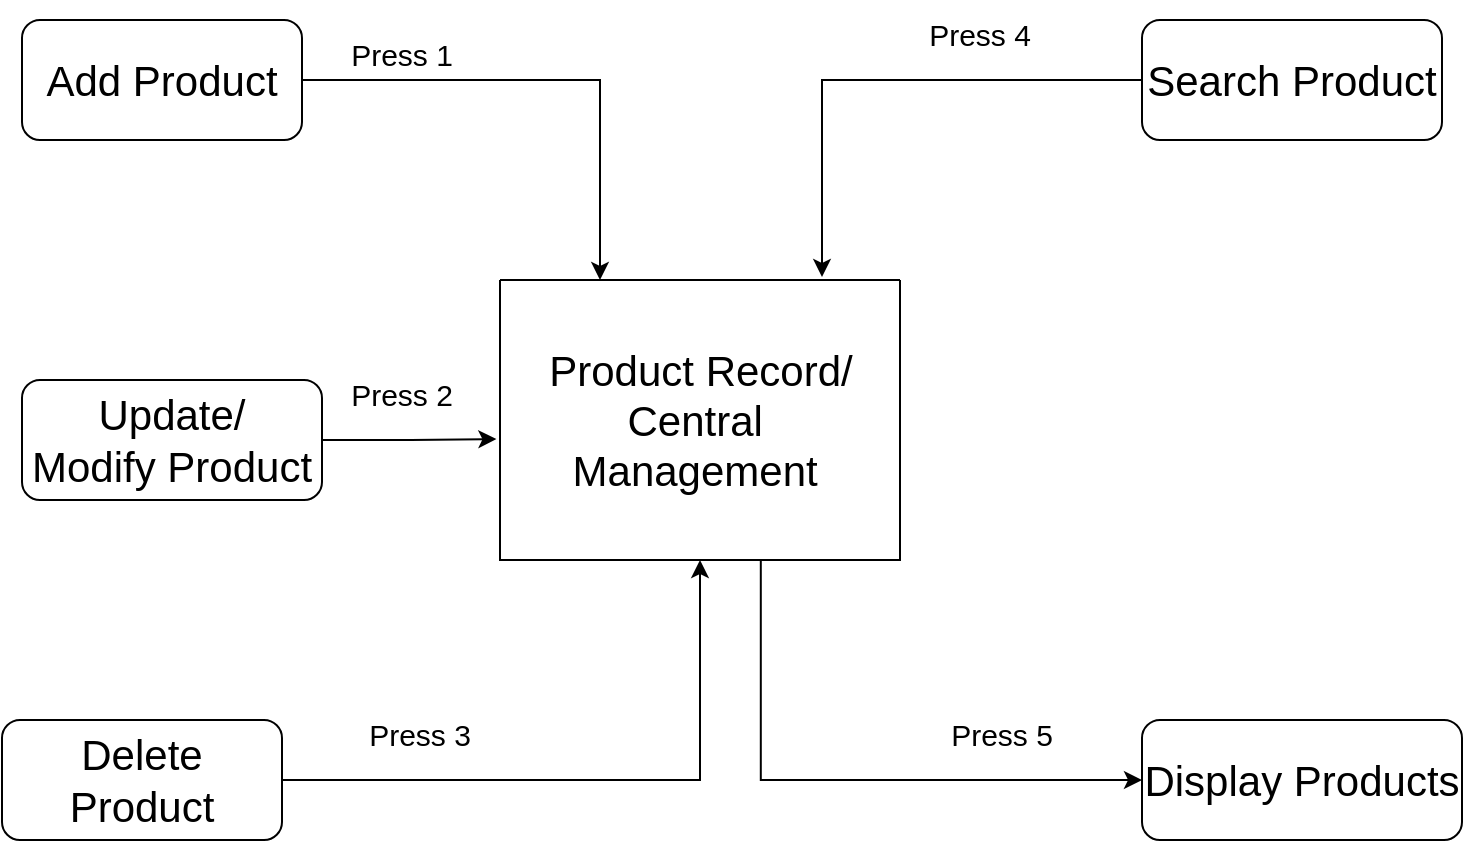 <mxfile version="17.2.5" type="github" pages="2">
  <diagram id="C5RBs43oDa-KdzZeNtuy" name="Page-1">
    <mxGraphModel dx="1221" dy="689" grid="1" gridSize="10" guides="1" tooltips="1" connect="1" arrows="1" fold="1" page="1" pageScale="1" pageWidth="827" pageHeight="1169" math="0" shadow="0">
      <root>
        <mxCell id="WIyWlLk6GJQsqaUBKTNV-0" />
        <mxCell id="WIyWlLk6GJQsqaUBKTNV-1" parent="WIyWlLk6GJQsqaUBKTNV-0" />
        <mxCell id="jC6Py0MD1AjjmSCf3ilX-22" style="edgeStyle=orthogonalEdgeStyle;rounded=0;orthogonalLoop=1;jettySize=auto;html=1;fontSize=21;exitX=0.652;exitY=0.998;exitDx=0;exitDy=0;exitPerimeter=0;entryX=0;entryY=0.5;entryDx=0;entryDy=0;" edge="1" parent="WIyWlLk6GJQsqaUBKTNV-1" source="jC6Py0MD1AjjmSCf3ilX-0" target="jC6Py0MD1AjjmSCf3ilX-20">
          <mxGeometry relative="1" as="geometry">
            <mxPoint x="610" y="530" as="targetPoint" />
            <Array as="points">
              <mxPoint x="429" y="530" />
            </Array>
          </mxGeometry>
        </mxCell>
        <mxCell id="jC6Py0MD1AjjmSCf3ilX-0" value="" style="swimlane;startSize=0;" vertex="1" parent="WIyWlLk6GJQsqaUBKTNV-1">
          <mxGeometry x="299" y="280" width="200" height="140" as="geometry" />
        </mxCell>
        <mxCell id="jC6Py0MD1AjjmSCf3ilX-1" value="&lt;span style=&quot;font-size: 21px&quot;&gt;Product&amp;nbsp;Record/&lt;br&gt;Central&amp;nbsp;&lt;br&gt;Management&amp;nbsp;&lt;br&gt;&lt;/span&gt;" style="text;html=1;align=center;verticalAlign=middle;resizable=0;points=[];autosize=1;strokeColor=none;fillColor=none;" vertex="1" parent="jC6Py0MD1AjjmSCf3ilX-0">
          <mxGeometry x="15" y="40" width="170" height="60" as="geometry" />
        </mxCell>
        <mxCell id="jC6Py0MD1AjjmSCf3ilX-11" style="edgeStyle=orthogonalEdgeStyle;rounded=0;orthogonalLoop=1;jettySize=auto;html=1;entryX=0.25;entryY=0;entryDx=0;entryDy=0;fontSize=21;" edge="1" parent="WIyWlLk6GJQsqaUBKTNV-1" source="jC6Py0MD1AjjmSCf3ilX-2" target="jC6Py0MD1AjjmSCf3ilX-0">
          <mxGeometry relative="1" as="geometry" />
        </mxCell>
        <mxCell id="jC6Py0MD1AjjmSCf3ilX-2" value="&lt;font style=&quot;font-size: 21px&quot;&gt;Add Product&lt;/font&gt;" style="rounded=1;whiteSpace=wrap;html=1;fontSize=23;" vertex="1" parent="WIyWlLk6GJQsqaUBKTNV-1">
          <mxGeometry x="60" y="150" width="140" height="60" as="geometry" />
        </mxCell>
        <mxCell id="jC6Py0MD1AjjmSCf3ilX-16" style="edgeStyle=orthogonalEdgeStyle;rounded=0;orthogonalLoop=1;jettySize=auto;html=1;entryX=0.5;entryY=1;entryDx=0;entryDy=0;fontSize=15;" edge="1" parent="WIyWlLk6GJQsqaUBKTNV-1" source="jC6Py0MD1AjjmSCf3ilX-4" target="jC6Py0MD1AjjmSCf3ilX-0">
          <mxGeometry relative="1" as="geometry" />
        </mxCell>
        <mxCell id="jC6Py0MD1AjjmSCf3ilX-4" value="Delete Product" style="rounded=1;whiteSpace=wrap;html=1;fontSize=21;" vertex="1" parent="WIyWlLk6GJQsqaUBKTNV-1">
          <mxGeometry x="50" y="500" width="140" height="60" as="geometry" />
        </mxCell>
        <mxCell id="jC6Py0MD1AjjmSCf3ilX-8" style="edgeStyle=orthogonalEdgeStyle;rounded=0;orthogonalLoop=1;jettySize=auto;html=1;entryX=-0.009;entryY=0.568;entryDx=0;entryDy=0;entryPerimeter=0;fontSize=21;" edge="1" parent="WIyWlLk6GJQsqaUBKTNV-1" source="jC6Py0MD1AjjmSCf3ilX-6" target="jC6Py0MD1AjjmSCf3ilX-0">
          <mxGeometry relative="1" as="geometry" />
        </mxCell>
        <mxCell id="jC6Py0MD1AjjmSCf3ilX-6" value="Update/&lt;br&gt;Modify Product" style="rounded=1;whiteSpace=wrap;html=1;fontSize=21;" vertex="1" parent="WIyWlLk6GJQsqaUBKTNV-1">
          <mxGeometry x="60" y="330" width="150" height="60" as="geometry" />
        </mxCell>
        <mxCell id="jC6Py0MD1AjjmSCf3ilX-12" value="&lt;font style=&quot;font-size: 15px&quot;&gt;Press 1&lt;/font&gt;" style="text;html=1;strokeColor=none;fillColor=none;align=center;verticalAlign=middle;whiteSpace=wrap;rounded=0;fontSize=21;strokeWidth=0;" vertex="1" parent="WIyWlLk6GJQsqaUBKTNV-1">
          <mxGeometry x="210" y="150" width="80" height="30" as="geometry" />
        </mxCell>
        <mxCell id="jC6Py0MD1AjjmSCf3ilX-13" value="&lt;font style=&quot;font-size: 15px&quot;&gt;Press 2&lt;/font&gt;" style="text;html=1;strokeColor=none;fillColor=none;align=center;verticalAlign=middle;whiteSpace=wrap;rounded=0;fontSize=21;strokeWidth=0;" vertex="1" parent="WIyWlLk6GJQsqaUBKTNV-1">
          <mxGeometry x="210" y="320" width="80" height="30" as="geometry" />
        </mxCell>
        <mxCell id="jC6Py0MD1AjjmSCf3ilX-14" value="&lt;font style=&quot;font-size: 15px&quot;&gt;Press 3&lt;/font&gt;" style="text;html=1;strokeColor=none;fillColor=none;align=center;verticalAlign=middle;whiteSpace=wrap;rounded=0;fontSize=21;strokeWidth=0;" vertex="1" parent="WIyWlLk6GJQsqaUBKTNV-1">
          <mxGeometry x="219" y="490" width="80" height="30" as="geometry" />
        </mxCell>
        <mxCell id="jC6Py0MD1AjjmSCf3ilX-18" style="edgeStyle=orthogonalEdgeStyle;rounded=0;orthogonalLoop=1;jettySize=auto;html=1;entryX=0.805;entryY=-0.011;entryDx=0;entryDy=0;entryPerimeter=0;fontSize=21;" edge="1" parent="WIyWlLk6GJQsqaUBKTNV-1" source="jC6Py0MD1AjjmSCf3ilX-17" target="jC6Py0MD1AjjmSCf3ilX-0">
          <mxGeometry relative="1" as="geometry" />
        </mxCell>
        <mxCell id="jC6Py0MD1AjjmSCf3ilX-17" value="&lt;font style=&quot;font-size: 21px&quot;&gt;Search Product&lt;/font&gt;" style="rounded=1;whiteSpace=wrap;html=1;fontSize=15;strokeWidth=1;" vertex="1" parent="WIyWlLk6GJQsqaUBKTNV-1">
          <mxGeometry x="620" y="150" width="150" height="60" as="geometry" />
        </mxCell>
        <mxCell id="jC6Py0MD1AjjmSCf3ilX-19" value="&lt;font style=&quot;font-size: 15px&quot;&gt;Press 4&lt;/font&gt;" style="text;html=1;strokeColor=none;fillColor=none;align=center;verticalAlign=middle;whiteSpace=wrap;rounded=0;fontSize=21;strokeWidth=0;" vertex="1" parent="WIyWlLk6GJQsqaUBKTNV-1">
          <mxGeometry x="499" y="140" width="80" height="30" as="geometry" />
        </mxCell>
        <mxCell id="jC6Py0MD1AjjmSCf3ilX-20" value="Display Products" style="rounded=1;whiteSpace=wrap;html=1;fontSize=21;strokeWidth=1;" vertex="1" parent="WIyWlLk6GJQsqaUBKTNV-1">
          <mxGeometry x="620" y="500" width="160" height="60" as="geometry" />
        </mxCell>
        <mxCell id="jC6Py0MD1AjjmSCf3ilX-24" value="&lt;font style=&quot;font-size: 15px&quot;&gt;Press 5&lt;/font&gt;" style="text;html=1;strokeColor=none;fillColor=none;align=center;verticalAlign=middle;whiteSpace=wrap;rounded=0;fontSize=21;strokeWidth=0;" vertex="1" parent="WIyWlLk6GJQsqaUBKTNV-1">
          <mxGeometry x="510" y="490" width="80" height="30" as="geometry" />
        </mxCell>
      </root>
    </mxGraphModel>
  </diagram>
  <diagram id="lfo21vmaVO4veRZCL46n" name="Page-2">
    <mxGraphModel dx="1038" dy="586" grid="1" gridSize="10" guides="1" tooltips="1" connect="1" arrows="1" fold="1" page="1" pageScale="1" pageWidth="827" pageHeight="1169" math="0" shadow="0">
      <root>
        <mxCell id="0" />
        <mxCell id="1" parent="0" />
        <mxCell id="uMyGQ0SuspIz4fF5nYh_-30" style="edgeStyle=orthogonalEdgeStyle;rounded=0;orthogonalLoop=1;jettySize=auto;html=1;entryX=1;entryY=0.5;entryDx=0;entryDy=0;fontSize=12;" edge="1" parent="1" source="uMyGQ0SuspIz4fF5nYh_-1" target="uMyGQ0SuspIz4fF5nYh_-27">
          <mxGeometry relative="1" as="geometry">
            <Array as="points">
              <mxPoint x="680" y="510" />
            </Array>
          </mxGeometry>
        </mxCell>
        <mxCell id="uMyGQ0SuspIz4fF5nYh_-1" value="Container" style="swimlane;fontSize=21;strokeWidth=1;fontStyle=0;startSize=40;" vertex="1" parent="1">
          <mxGeometry x="620" y="230" width="120" height="200" as="geometry" />
        </mxCell>
        <mxCell id="uMyGQ0SuspIz4fF5nYh_-2" value="&lt;font style=&quot;font-size: 20px&quot;&gt;Data&lt;br&gt;Record&lt;br&gt;in List&lt;/font&gt;" style="text;html=1;align=center;verticalAlign=middle;resizable=0;points=[];autosize=1;strokeColor=none;fillColor=none;fontSize=21;" vertex="1" parent="uMyGQ0SuspIz4fF5nYh_-1">
          <mxGeometry x="20" y="80" width="80" height="80" as="geometry" />
        </mxCell>
        <mxCell id="uMyGQ0SuspIz4fF5nYh_-12" style="edgeStyle=orthogonalEdgeStyle;rounded=0;orthogonalLoop=1;jettySize=auto;html=1;fontSize=15;" edge="1" parent="1" source="uMyGQ0SuspIz4fF5nYh_-3">
          <mxGeometry relative="1" as="geometry">
            <mxPoint x="190" y="330" as="targetPoint" />
          </mxGeometry>
        </mxCell>
        <mxCell id="uMyGQ0SuspIz4fF5nYh_-21" style="edgeStyle=orthogonalEdgeStyle;rounded=0;orthogonalLoop=1;jettySize=auto;html=1;fontSize=12;entryX=0;entryY=0.5;entryDx=0;entryDy=0;" edge="1" parent="1" source="uMyGQ0SuspIz4fF5nYh_-3" target="uMyGQ0SuspIz4fF5nYh_-19">
          <mxGeometry relative="1" as="geometry">
            <mxPoint x="55" y="180" as="targetPoint" />
            <Array as="points">
              <mxPoint x="55" y="180" />
            </Array>
          </mxGeometry>
        </mxCell>
        <mxCell id="uMyGQ0SuspIz4fF5nYh_-3" value="&lt;font style=&quot;font-size: 15px&quot;&gt;Inventory&amp;nbsp;&lt;br&gt;Manager&lt;/font&gt;" style="shape=umlActor;verticalLabelPosition=bottom;verticalAlign=top;html=1;outlineConnect=0;fontSize=20;strokeWidth=1;" vertex="1" parent="1">
          <mxGeometry x="40" y="300" width="30" height="60" as="geometry" />
        </mxCell>
        <mxCell id="uMyGQ0SuspIz4fF5nYh_-14" style="edgeStyle=orthogonalEdgeStyle;rounded=0;orthogonalLoop=1;jettySize=auto;html=1;entryX=0;entryY=0.5;entryDx=0;entryDy=0;fontSize=12;" edge="1" parent="1" source="uMyGQ0SuspIz4fF5nYh_-10" target="uMyGQ0SuspIz4fF5nYh_-1">
          <mxGeometry relative="1" as="geometry" />
        </mxCell>
        <mxCell id="uMyGQ0SuspIz4fF5nYh_-10" value="Add/Delete&lt;br&gt;Product&amp;nbsp;" style="rounded=1;whiteSpace=wrap;html=1;fontSize=15;strokeWidth=1;" vertex="1" parent="1">
          <mxGeometry x="190" y="300" width="120" height="60" as="geometry" />
        </mxCell>
        <mxCell id="uMyGQ0SuspIz4fF5nYh_-13" value="&lt;font style=&quot;font-size: 12px&quot;&gt;Add: Press 1&lt;/font&gt;" style="text;html=1;strokeColor=none;fillColor=none;align=center;verticalAlign=middle;whiteSpace=wrap;rounded=0;fontSize=15;" vertex="1" parent="1">
          <mxGeometry x="70" y="300" width="120" height="30" as="geometry" />
        </mxCell>
        <mxCell id="uMyGQ0SuspIz4fF5nYh_-15" value="&lt;span style=&quot;font-size: 12px&quot;&gt;Adds new product to Inventory&lt;/span&gt;" style="text;html=1;strokeColor=none;fillColor=none;align=center;verticalAlign=middle;whiteSpace=wrap;rounded=0;fontSize=15;" vertex="1" parent="1">
          <mxGeometry x="370" y="300" width="200" height="30" as="geometry" />
        </mxCell>
        <mxCell id="uMyGQ0SuspIz4fF5nYh_-16" value="&lt;span style=&quot;font-size: 12px&quot;&gt;Deletes product in Inventory if it exits&amp;nbsp;&lt;/span&gt;" style="text;html=1;strokeColor=none;fillColor=none;align=center;verticalAlign=middle;whiteSpace=wrap;rounded=0;fontSize=15;" vertex="1" parent="1">
          <mxGeometry x="370" y="330" width="210" height="30" as="geometry" />
        </mxCell>
        <mxCell id="uMyGQ0SuspIz4fF5nYh_-24" style="edgeStyle=orthogonalEdgeStyle;rounded=0;orthogonalLoop=1;jettySize=auto;html=1;fontSize=12;entryX=0.5;entryY=0;entryDx=0;entryDy=0;" edge="1" parent="1" source="uMyGQ0SuspIz4fF5nYh_-19" target="uMyGQ0SuspIz4fF5nYh_-1">
          <mxGeometry relative="1" as="geometry">
            <mxPoint x="690" y="180" as="targetPoint" />
          </mxGeometry>
        </mxCell>
        <mxCell id="uMyGQ0SuspIz4fF5nYh_-19" value="Modify/&lt;br&gt;Search Product&amp;nbsp;" style="rounded=1;whiteSpace=wrap;html=1;fontSize=15;strokeWidth=1;" vertex="1" parent="1">
          <mxGeometry x="190" y="150" width="120" height="60" as="geometry" />
        </mxCell>
        <mxCell id="uMyGQ0SuspIz4fF5nYh_-20" value="&lt;font style=&quot;font-size: 12px&quot;&gt;Delete: Press 3&lt;/font&gt;" style="text;html=1;strokeColor=none;fillColor=none;align=center;verticalAlign=middle;whiteSpace=wrap;rounded=0;fontSize=15;" vertex="1" parent="1">
          <mxGeometry x="70" y="330" width="120" height="30" as="geometry" />
        </mxCell>
        <mxCell id="uMyGQ0SuspIz4fF5nYh_-22" value="&lt;font style=&quot;font-size: 12px&quot;&gt;Delete: Press 2&lt;/font&gt;" style="text;html=1;strokeColor=none;fillColor=none;align=center;verticalAlign=middle;whiteSpace=wrap;rounded=0;fontSize=15;" vertex="1" parent="1">
          <mxGeometry x="60" y="150" width="100" height="30" as="geometry" />
        </mxCell>
        <mxCell id="uMyGQ0SuspIz4fF5nYh_-23" value="&lt;font style=&quot;font-size: 12px&quot;&gt;Delete: Press 4&lt;/font&gt;" style="text;html=1;strokeColor=none;fillColor=none;align=center;verticalAlign=middle;whiteSpace=wrap;rounded=0;fontSize=15;" vertex="1" parent="1">
          <mxGeometry x="60" y="180" width="100" height="30" as="geometry" />
        </mxCell>
        <mxCell id="uMyGQ0SuspIz4fF5nYh_-25" value="&lt;span style=&quot;font-size: 12px&quot;&gt;Modify/Edit product to Inventory&lt;/span&gt;" style="text;html=1;strokeColor=none;fillColor=none;align=center;verticalAlign=middle;whiteSpace=wrap;rounded=0;fontSize=15;" vertex="1" parent="1">
          <mxGeometry x="360" y="150" width="200" height="30" as="geometry" />
        </mxCell>
        <mxCell id="uMyGQ0SuspIz4fF5nYh_-26" value="&lt;span style=&quot;font-size: 12px&quot;&gt;Will search product to Inventory&lt;/span&gt;" style="text;html=1;strokeColor=none;fillColor=none;align=center;verticalAlign=middle;whiteSpace=wrap;rounded=0;fontSize=15;" vertex="1" parent="1">
          <mxGeometry x="360" y="180" width="200" height="30" as="geometry" />
        </mxCell>
        <mxCell id="uMyGQ0SuspIz4fF5nYh_-27" value="Display&lt;br&gt;&amp;nbsp;Product&amp;nbsp;" style="rounded=1;whiteSpace=wrap;html=1;fontSize=15;strokeWidth=1;" vertex="1" parent="1">
          <mxGeometry x="190" y="480" width="120" height="60" as="geometry" />
        </mxCell>
        <mxCell id="uMyGQ0SuspIz4fF5nYh_-31" value="&lt;span style=&quot;font-size: 12px&quot;&gt;Display all exiting products in Inventory&amp;nbsp;&amp;nbsp;&lt;/span&gt;" style="text;html=1;strokeColor=none;fillColor=none;align=center;verticalAlign=middle;whiteSpace=wrap;rounded=0;fontSize=15;" vertex="1" parent="1">
          <mxGeometry x="335" y="480" width="250" height="30" as="geometry" />
        </mxCell>
        <mxCell id="uMyGQ0SuspIz4fF5nYh_-32" value="Display:&lt;br&gt;Press 5" style="text;html=1;strokeColor=none;fillColor=none;align=center;verticalAlign=middle;whiteSpace=wrap;rounded=0;fontSize=12;" vertex="1" parent="1">
          <mxGeometry x="680" y="460" width="60" height="30" as="geometry" />
        </mxCell>
      </root>
    </mxGraphModel>
  </diagram>
</mxfile>
